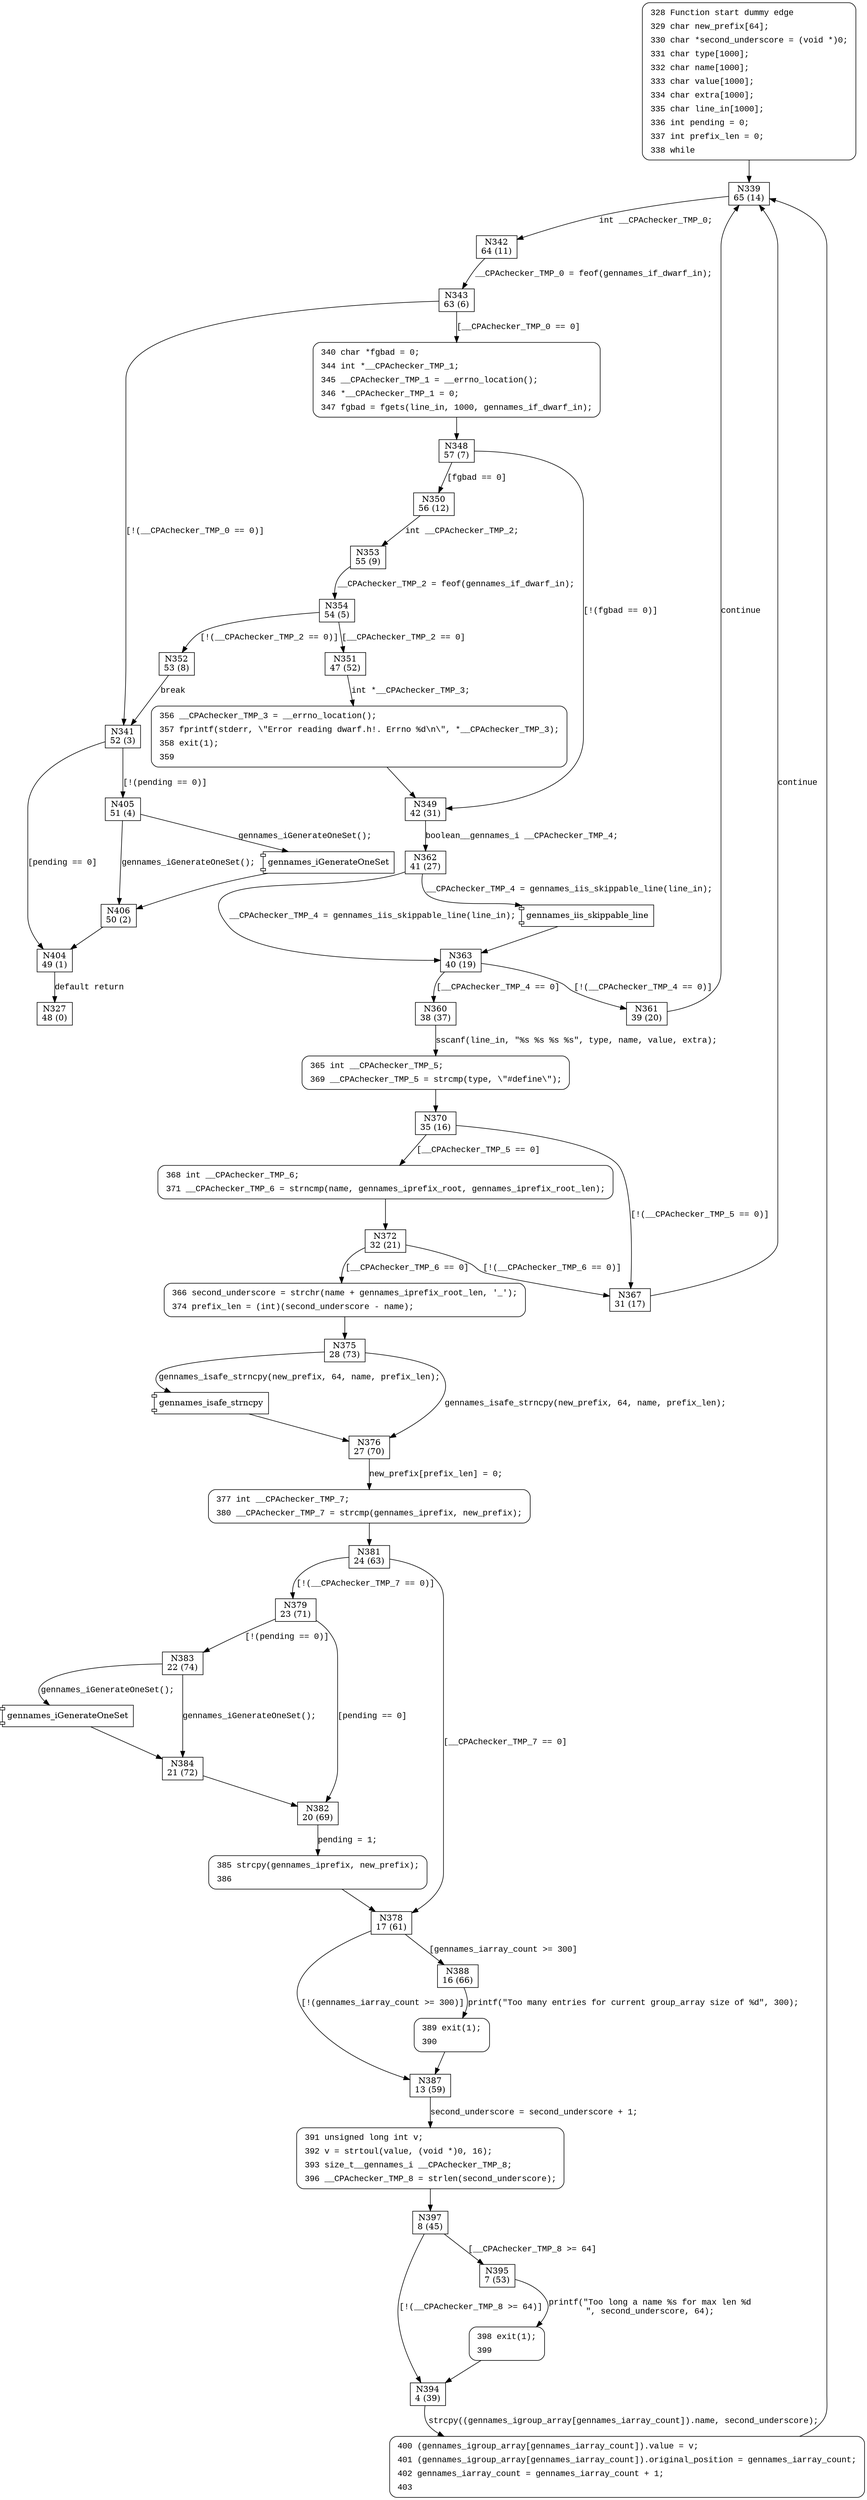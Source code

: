 digraph gennames_iParseDefinitionsAndWriteOutput {
339 [shape="box" label="N339\n65 (14)"]
342 [shape="box" label="N342\n64 (11)"]
343 [shape="box" label="N343\n63 (6)"]
340 [shape="box" label="N340\n62 (32)"]
341 [shape="box" label="N341\n52 (3)"]
404 [shape="box" label="N404\n49 (1)"]
405 [shape="box" label="N405\n51 (4)"]
406 [shape="box" label="N406\n50 (2)"]
327 [shape="box" label="N327\n48 (0)"]
348 [shape="box" label="N348\n57 (7)"]
350 [shape="box" label="N350\n56 (12)"]
349 [shape="box" label="N349\n42 (31)"]
362 [shape="box" label="N362\n41 (27)"]
363 [shape="box" label="N363\n40 (19)"]
360 [shape="box" label="N360\n38 (37)"]
361 [shape="box" label="N361\n39 (20)"]
365 [shape="box" label="N365\n37 (30)"]
370 [shape="box" label="N370\n35 (16)"]
368 [shape="box" label="N368\n34 (29)"]
367 [shape="box" label="N367\n31 (17)"]
372 [shape="box" label="N372\n32 (21)"]
366 [shape="box" label="N366\n30 (76)"]
375 [shape="box" label="N375\n28 (73)"]
376 [shape="box" label="N376\n27 (70)"]
377 [shape="box" label="N377\n26 (68)"]
381 [shape="box" label="N381\n24 (63)"]
378 [shape="box" label="N378\n17 (61)"]
379 [shape="box" label="N379\n23 (71)"]
382 [shape="box" label="N382\n20 (69)"]
383 [shape="box" label="N383\n22 (74)"]
384 [shape="box" label="N384\n21 (72)"]
385 [shape="box" label="N385\n19 (67)"]
388 [shape="box" label="N388\n16 (66)"]
387 [shape="box" label="N387\n13 (59)"]
391 [shape="box" label="N391\n12 (56)"]
397 [shape="box" label="N397\n8 (45)"]
395 [shape="box" label="N395\n7 (53)"]
394 [shape="box" label="N394\n4 (39)"]
400 [shape="box" label="N400\n3 (36)"]
398 [shape="box" label="N398\n6 (46)"]
389 [shape="box" label="N389\n15 (64)"]
353 [shape="box" label="N353\n55 (9)"]
354 [shape="box" label="N354\n54 (5)"]
351 [shape="box" label="N351\n47 (52)"]
352 [shape="box" label="N352\n53 (8)"]
356 [shape="box" label="N356\n46 (48)"]
328 [style="filled,bold" penwidth="1" fillcolor="white" fontname="Courier New" shape="Mrecord" label=<<table border="0" cellborder="0" cellpadding="3" bgcolor="white"><tr><td align="right">328</td><td align="left">Function start dummy edge</td></tr><tr><td align="right">329</td><td align="left">char new_prefix[64];</td></tr><tr><td align="right">330</td><td align="left">char *second_underscore = (void *)0;</td></tr><tr><td align="right">331</td><td align="left">char type[1000];</td></tr><tr><td align="right">332</td><td align="left">char name[1000];</td></tr><tr><td align="right">333</td><td align="left">char value[1000];</td></tr><tr><td align="right">334</td><td align="left">char extra[1000];</td></tr><tr><td align="right">335</td><td align="left">char line_in[1000];</td></tr><tr><td align="right">336</td><td align="left">int pending = 0;</td></tr><tr><td align="right">337</td><td align="left">int prefix_len = 0;</td></tr><tr><td align="right">338</td><td align="left">while</td></tr></table>>]
328 -> 339[label=""]
340 [style="filled,bold" penwidth="1" fillcolor="white" fontname="Courier New" shape="Mrecord" label=<<table border="0" cellborder="0" cellpadding="3" bgcolor="white"><tr><td align="right">340</td><td align="left">char *fgbad = 0;</td></tr><tr><td align="right">344</td><td align="left">int *__CPAchecker_TMP_1;</td></tr><tr><td align="right">345</td><td align="left">__CPAchecker_TMP_1 = __errno_location();</td></tr><tr><td align="right">346</td><td align="left">*__CPAchecker_TMP_1 = 0;</td></tr><tr><td align="right">347</td><td align="left">fgbad = fgets(line_in, 1000, gennames_if_dwarf_in);</td></tr></table>>]
340 -> 348[label=""]
365 [style="filled,bold" penwidth="1" fillcolor="white" fontname="Courier New" shape="Mrecord" label=<<table border="0" cellborder="0" cellpadding="3" bgcolor="white"><tr><td align="right">365</td><td align="left">int __CPAchecker_TMP_5;</td></tr><tr><td align="right">369</td><td align="left">__CPAchecker_TMP_5 = strcmp(type, \"#define\");</td></tr></table>>]
365 -> 370[label=""]
368 [style="filled,bold" penwidth="1" fillcolor="white" fontname="Courier New" shape="Mrecord" label=<<table border="0" cellborder="0" cellpadding="3" bgcolor="white"><tr><td align="right">368</td><td align="left">int __CPAchecker_TMP_6;</td></tr><tr><td align="right">371</td><td align="left">__CPAchecker_TMP_6 = strncmp(name, gennames_iprefix_root, gennames_iprefix_root_len);</td></tr></table>>]
368 -> 372[label=""]
366 [style="filled,bold" penwidth="1" fillcolor="white" fontname="Courier New" shape="Mrecord" label=<<table border="0" cellborder="0" cellpadding="3" bgcolor="white"><tr><td align="right">366</td><td align="left">second_underscore = strchr(name + gennames_iprefix_root_len, '_');</td></tr><tr><td align="right">374</td><td align="left">prefix_len = (int)(second_underscore - name);</td></tr></table>>]
366 -> 375[label=""]
377 [style="filled,bold" penwidth="1" fillcolor="white" fontname="Courier New" shape="Mrecord" label=<<table border="0" cellborder="0" cellpadding="3" bgcolor="white"><tr><td align="right">377</td><td align="left">int __CPAchecker_TMP_7;</td></tr><tr><td align="right">380</td><td align="left">__CPAchecker_TMP_7 = strcmp(gennames_iprefix, new_prefix);</td></tr></table>>]
377 -> 381[label=""]
385 [style="filled,bold" penwidth="1" fillcolor="white" fontname="Courier New" shape="Mrecord" label=<<table border="0" cellborder="0" cellpadding="3" bgcolor="white"><tr><td align="right">385</td><td align="left">strcpy(gennames_iprefix, new_prefix);</td></tr><tr><td align="right">386</td><td align="left"></td></tr></table>>]
385 -> 378[label=""]
391 [style="filled,bold" penwidth="1" fillcolor="white" fontname="Courier New" shape="Mrecord" label=<<table border="0" cellborder="0" cellpadding="3" bgcolor="white"><tr><td align="right">391</td><td align="left">unsigned long int v;</td></tr><tr><td align="right">392</td><td align="left">v = strtoul(value, (void *)0, 16);</td></tr><tr><td align="right">393</td><td align="left">size_t__gennames_i __CPAchecker_TMP_8;</td></tr><tr><td align="right">396</td><td align="left">__CPAchecker_TMP_8 = strlen(second_underscore);</td></tr></table>>]
391 -> 397[label=""]
400 [style="filled,bold" penwidth="1" fillcolor="white" fontname="Courier New" shape="Mrecord" label=<<table border="0" cellborder="0" cellpadding="3" bgcolor="white"><tr><td align="right">400</td><td align="left">(gennames_igroup_array[gennames_iarray_count]).value = v;</td></tr><tr><td align="right">401</td><td align="left">(gennames_igroup_array[gennames_iarray_count]).original_position = gennames_iarray_count;</td></tr><tr><td align="right">402</td><td align="left">gennames_iarray_count = gennames_iarray_count + 1;</td></tr><tr><td align="right">403</td><td align="left"></td></tr></table>>]
400 -> 339[label=""]
398 [style="filled,bold" penwidth="1" fillcolor="white" fontname="Courier New" shape="Mrecord" label=<<table border="0" cellborder="0" cellpadding="3" bgcolor="white"><tr><td align="right">398</td><td align="left">exit(1);</td></tr><tr><td align="right">399</td><td align="left"></td></tr></table>>]
398 -> 394[label=""]
389 [style="filled,bold" penwidth="1" fillcolor="white" fontname="Courier New" shape="Mrecord" label=<<table border="0" cellborder="0" cellpadding="3" bgcolor="white"><tr><td align="right">389</td><td align="left">exit(1);</td></tr><tr><td align="right">390</td><td align="left"></td></tr></table>>]
389 -> 387[label=""]
356 [style="filled,bold" penwidth="1" fillcolor="white" fontname="Courier New" shape="Mrecord" label=<<table border="0" cellborder="0" cellpadding="3" bgcolor="white"><tr><td align="right">356</td><td align="left">__CPAchecker_TMP_3 = __errno_location();</td></tr><tr><td align="right">357</td><td align="left">fprintf(stderr, \"Error reading dwarf.h!. Errno %d\n\", *__CPAchecker_TMP_3);</td></tr><tr><td align="right">358</td><td align="left">exit(1);</td></tr><tr><td align="right">359</td><td align="left"></td></tr></table>>]
356 -> 349[label=""]
339 -> 342 [label="int __CPAchecker_TMP_0;" fontname="Courier New"]
343 -> 340 [label="[__CPAchecker_TMP_0 == 0]" fontname="Courier New"]
343 -> 341 [label="[!(__CPAchecker_TMP_0 == 0)]" fontname="Courier New"]
341 -> 404 [label="[pending == 0]" fontname="Courier New"]
341 -> 405 [label="[!(pending == 0)]" fontname="Courier New"]
100006 [shape="component" label="gennames_iGenerateOneSet"]
405 -> 100006 [label="gennames_iGenerateOneSet();" fontname="Courier New"]
100006 -> 406 [label="" fontname="Courier New"]
405 -> 406 [label="gennames_iGenerateOneSet();" fontname="Courier New"]
406 -> 404 [label="" fontname="Courier New"]
404 -> 327 [label="default return" fontname="Courier New"]
348 -> 350 [label="[fgbad == 0]" fontname="Courier New"]
348 -> 349 [label="[!(fgbad == 0)]" fontname="Courier New"]
349 -> 362 [label="boolean__gennames_i __CPAchecker_TMP_4;" fontname="Courier New"]
100007 [shape="component" label="gennames_iis_skippable_line"]
362 -> 100007 [label="__CPAchecker_TMP_4 = gennames_iis_skippable_line(line_in);" fontname="Courier New"]
100007 -> 363 [label="" fontname="Courier New"]
362 -> 363 [label="__CPAchecker_TMP_4 = gennames_iis_skippable_line(line_in);" fontname="Courier New"]
363 -> 360 [label="[__CPAchecker_TMP_4 == 0]" fontname="Courier New"]
363 -> 361 [label="[!(__CPAchecker_TMP_4 == 0)]" fontname="Courier New"]
360 -> 365 [label="sscanf(line_in, \"%s %s %s %s\", type, name, value, extra);" fontname="Courier New"]
370 -> 368 [label="[__CPAchecker_TMP_5 == 0]" fontname="Courier New"]
370 -> 367 [label="[!(__CPAchecker_TMP_5 == 0)]" fontname="Courier New"]
367 -> 339 [label="continue" fontname="Courier New"]
372 -> 366 [label="[__CPAchecker_TMP_6 == 0]" fontname="Courier New"]
372 -> 367 [label="[!(__CPAchecker_TMP_6 == 0)]" fontname="Courier New"]
100008 [shape="component" label="gennames_isafe_strncpy"]
375 -> 100008 [label="gennames_isafe_strncpy(new_prefix, 64, name, prefix_len);" fontname="Courier New"]
100008 -> 376 [label="" fontname="Courier New"]
375 -> 376 [label="gennames_isafe_strncpy(new_prefix, 64, name, prefix_len);" fontname="Courier New"]
376 -> 377 [label="new_prefix[prefix_len] = 0;" fontname="Courier New"]
381 -> 378 [label="[__CPAchecker_TMP_7 == 0]" fontname="Courier New"]
381 -> 379 [label="[!(__CPAchecker_TMP_7 == 0)]" fontname="Courier New"]
379 -> 382 [label="[pending == 0]" fontname="Courier New"]
379 -> 383 [label="[!(pending == 0)]" fontname="Courier New"]
100009 [shape="component" label="gennames_iGenerateOneSet"]
383 -> 100009 [label="gennames_iGenerateOneSet();" fontname="Courier New"]
100009 -> 384 [label="" fontname="Courier New"]
383 -> 384 [label="gennames_iGenerateOneSet();" fontname="Courier New"]
384 -> 382 [label="" fontname="Courier New"]
382 -> 385 [label="pending = 1;" fontname="Courier New"]
378 -> 388 [label="[gennames_iarray_count >= 300]" fontname="Courier New"]
378 -> 387 [label="[!(gennames_iarray_count >= 300)]" fontname="Courier New"]
387 -> 391 [label="second_underscore = second_underscore + 1;" fontname="Courier New"]
397 -> 395 [label="[__CPAchecker_TMP_8 >= 64]" fontname="Courier New"]
397 -> 394 [label="[!(__CPAchecker_TMP_8 >= 64)]" fontname="Courier New"]
394 -> 400 [label="strcpy((gennames_igroup_array[gennames_iarray_count]).name, second_underscore);" fontname="Courier New"]
395 -> 398 [label="printf(\"Too long a name %s for max len %d\n\", second_underscore, 64);" fontname="Courier New"]
388 -> 389 [label="printf(\"Too many entries for current group_array size of %d\", 300);" fontname="Courier New"]
350 -> 353 [label="int __CPAchecker_TMP_2;" fontname="Courier New"]
354 -> 351 [label="[__CPAchecker_TMP_2 == 0]" fontname="Courier New"]
354 -> 352 [label="[!(__CPAchecker_TMP_2 == 0)]" fontname="Courier New"]
351 -> 356 [label="int *__CPAchecker_TMP_3;" fontname="Courier New"]
342 -> 343 [label="__CPAchecker_TMP_0 = feof(gennames_if_dwarf_in);" fontname="Courier New"]
361 -> 339 [label="continue" fontname="Courier New"]
353 -> 354 [label="__CPAchecker_TMP_2 = feof(gennames_if_dwarf_in);" fontname="Courier New"]
352 -> 341 [label="break" fontname="Courier New"]
}